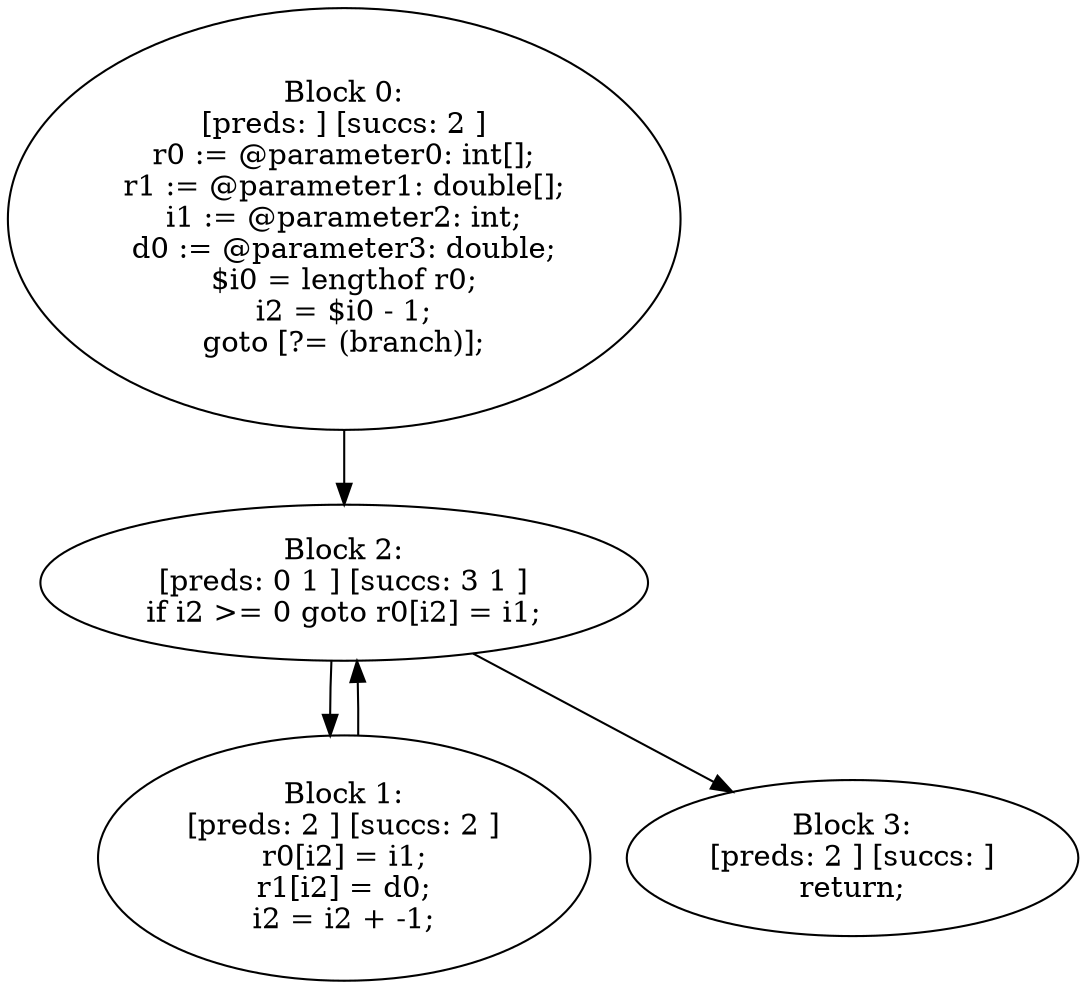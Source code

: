 digraph "unitGraph" {
    "Block 0:
[preds: ] [succs: 2 ]
r0 := @parameter0: int[];
r1 := @parameter1: double[];
i1 := @parameter2: int;
d0 := @parameter3: double;
$i0 = lengthof r0;
i2 = $i0 - 1;
goto [?= (branch)];
"
    "Block 1:
[preds: 2 ] [succs: 2 ]
r0[i2] = i1;
r1[i2] = d0;
i2 = i2 + -1;
"
    "Block 2:
[preds: 0 1 ] [succs: 3 1 ]
if i2 >= 0 goto r0[i2] = i1;
"
    "Block 3:
[preds: 2 ] [succs: ]
return;
"
    "Block 0:
[preds: ] [succs: 2 ]
r0 := @parameter0: int[];
r1 := @parameter1: double[];
i1 := @parameter2: int;
d0 := @parameter3: double;
$i0 = lengthof r0;
i2 = $i0 - 1;
goto [?= (branch)];
"->"Block 2:
[preds: 0 1 ] [succs: 3 1 ]
if i2 >= 0 goto r0[i2] = i1;
";
    "Block 1:
[preds: 2 ] [succs: 2 ]
r0[i2] = i1;
r1[i2] = d0;
i2 = i2 + -1;
"->"Block 2:
[preds: 0 1 ] [succs: 3 1 ]
if i2 >= 0 goto r0[i2] = i1;
";
    "Block 2:
[preds: 0 1 ] [succs: 3 1 ]
if i2 >= 0 goto r0[i2] = i1;
"->"Block 3:
[preds: 2 ] [succs: ]
return;
";
    "Block 2:
[preds: 0 1 ] [succs: 3 1 ]
if i2 >= 0 goto r0[i2] = i1;
"->"Block 1:
[preds: 2 ] [succs: 2 ]
r0[i2] = i1;
r1[i2] = d0;
i2 = i2 + -1;
";
}
